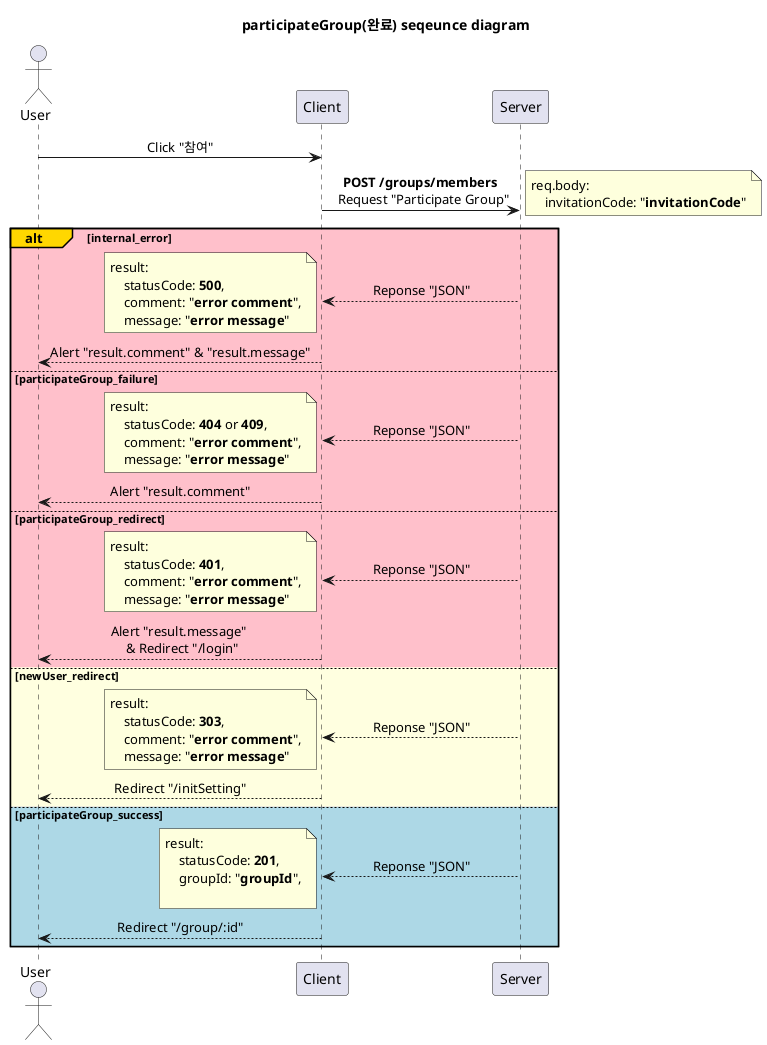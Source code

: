 @startuml participateGroup(완료)
'http://localhost:3000/userHome

title participateGroup(완료) seqeunce diagram

skinparam SequenceMessageAlignment center

participant Server order 30
participant Client order 20
actor User order 10

User -> Client: Click "참여"

Client -> Server: **POST /groups/members** \n Request "Participate Group"
note right
    req.body:
        invitationCode: "**invitationCode**"
end note

alt#Gold #Pink internal_error
    Client <-- Server: Reponse "JSON"
    note left
        result:
            statusCode: **500**,
            comment: "**error comment**",
            message: "**error message**"
    end note
    User <-- Client: Alert "result.comment" & "result.message"

else #Pink participateGroup_failure
    Client <-- Server: Reponse "JSON"
    note left
        result:
            statusCode: **404** or **409**,
            comment: "**error comment**",
            message: "**error message**"
    end note
    User <-- Client: Alert "result.comment"

else #Pink participateGroup_redirect
    Client <-- Server: Reponse "JSON"
    note left
        result:
            statusCode: **401**,
            comment: "**error comment**",
            message: "**error message**"
    end note
    User <-- Client: Alert "result.message" \n & Redirect "/login"

else #LightYellow newUser_redirect
    Client <-- Server: Reponse "JSON"
    note left
        result:
            statusCode: **303**,
            comment: "**error comment**",
            message: "**error message**"
    end note
    User <-- Client: Redirect "/initSetting"

else #LightBlue participateGroup_success
    Client <-- Server: Reponse "JSON"
    note left
        result:
            statusCode: **201**,
            groupId: "**groupId**",

    end note
    User <-- Client: Redirect "/group/:id"

end

@enduml